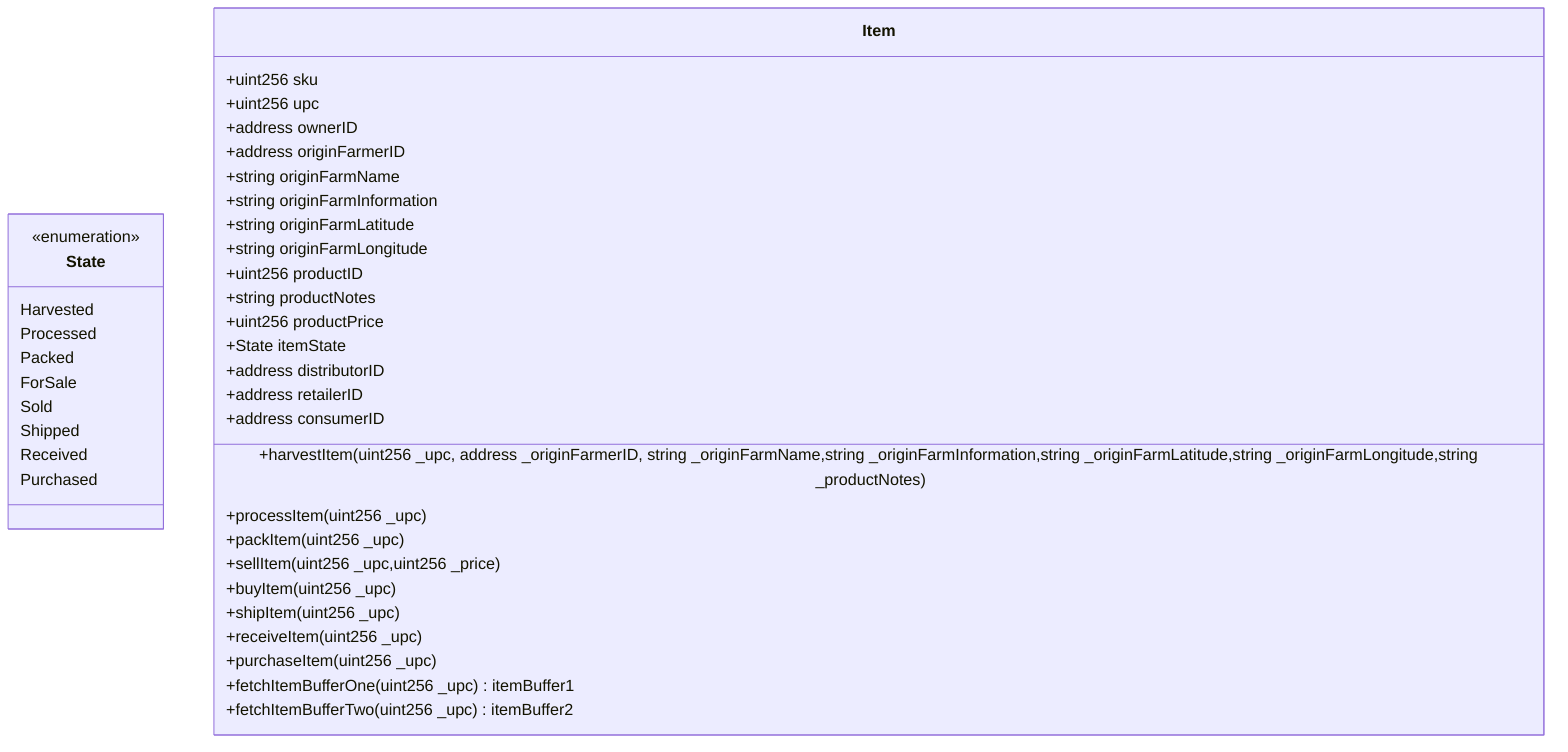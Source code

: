 classDiagram
    class State {
        <<enumeration>>
        Harvested
        Processed
        Packed
        ForSale
        Sold
        Shipped
        Received
        Purchased
    }
    class Item{
      +uint256 sku
      +uint256 upc
      +address ownerID
      +address originFarmerID
      +string originFarmName
      +string originFarmInformation
      +string originFarmLatitude
      +string originFarmLongitude
      +uint256 productID
      +string productNotes
      +uint256 productPrice
      +State itemState
      +address distributorID
      +address retailerID
      +address consumerID
      +harvestItem(uint256 _upc, address _originFarmerID, string _originFarmName,string _originFarmInformation,string _originFarmLatitude,string _originFarmLongitude,string _productNotes)
      +processItem(uint256 _upc)
      +packItem(uint256 _upc)
      +sellItem(uint256 _upc,uint256 _price)
      +buyItem(uint256 _upc)
      +shipItem(uint256 _upc)
      +receiveItem(uint256 _upc)
      +purchaseItem(uint256 _upc)
      +fetchItemBufferOne(uint256 _upc) itemBuffer1
      +fetchItemBufferTwo(uint256 _upc) itemBuffer2
    }